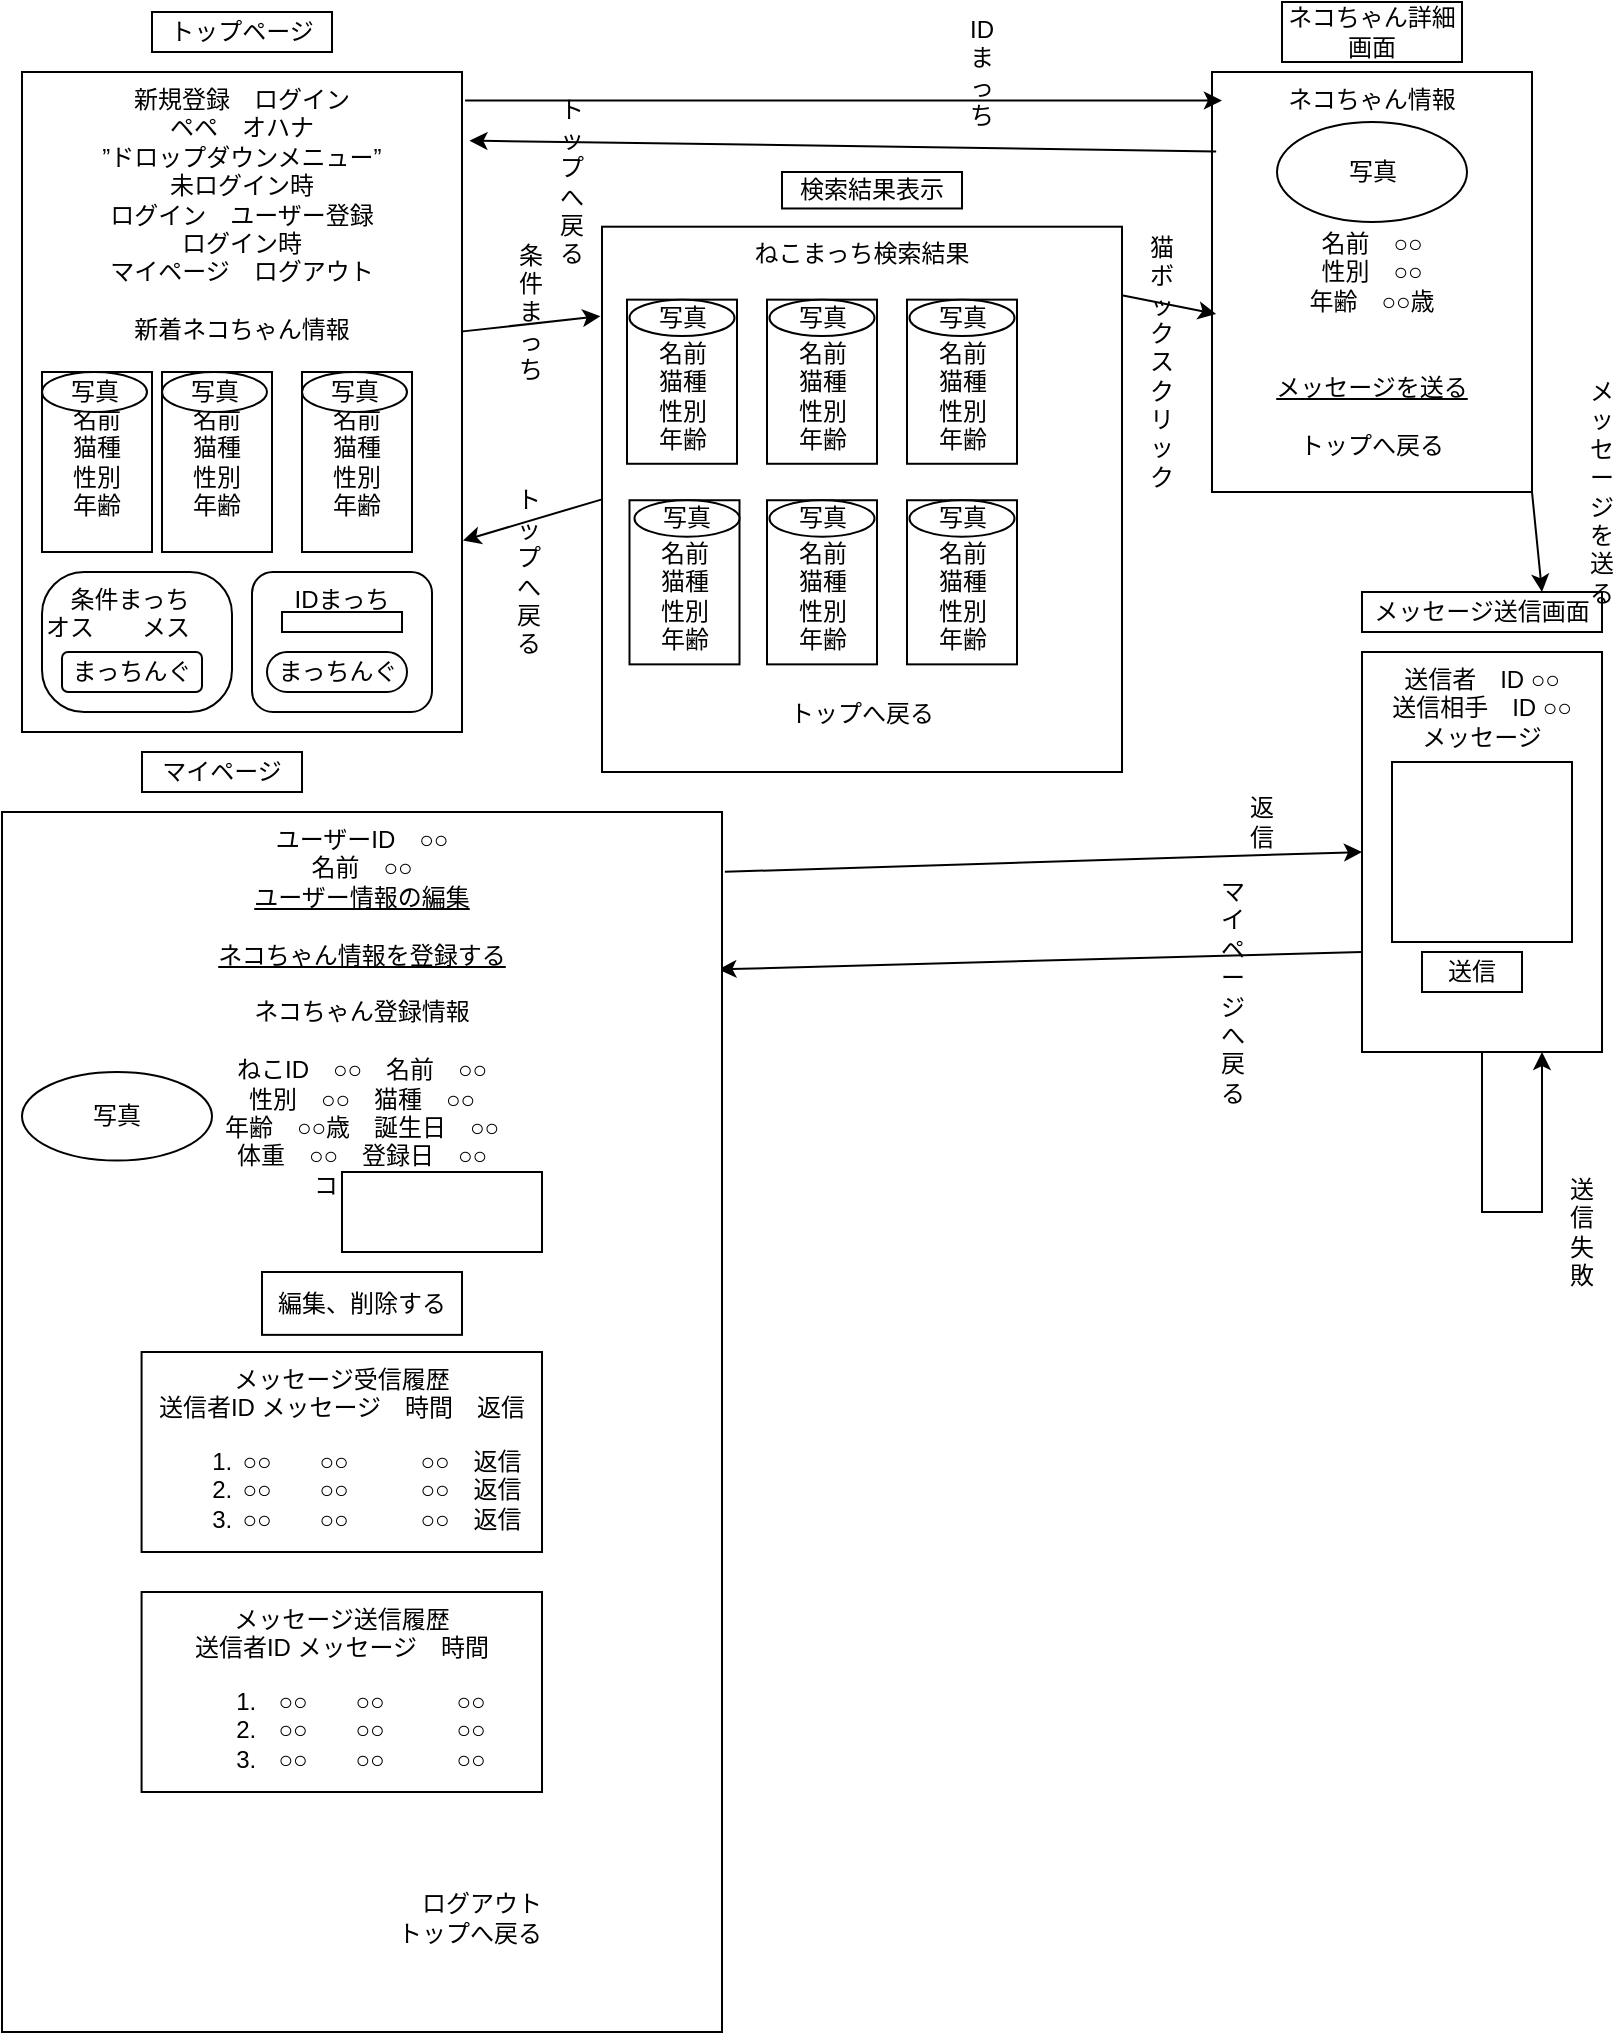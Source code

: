 <mxfile version="22.0.4" type="device">
  <diagram name="ページ1" id="5l7QdveWqn6ocP1i995m">
    <mxGraphModel dx="1032" dy="515" grid="1" gridSize="10" guides="1" tooltips="1" connect="1" arrows="1" fold="1" page="1" pageScale="1" pageWidth="827" pageHeight="1169" math="0" shadow="0">
      <root>
        <mxCell id="0" />
        <mxCell id="1" parent="0" />
        <mxCell id="cRcnCIdVFR8t62NlRf-L-1" value="新規登録　ログイン&lt;br&gt;ペペ　オハナ&lt;br&gt;”ドロップダウンメニュー”&lt;br&gt;未ログイン時&lt;br&gt;ログイン　ユーザー登録&lt;br&gt;ログイン時&lt;br&gt;マイページ　ログアウト&lt;br&gt;&lt;br&gt;新着ネコちゃん情報&lt;br&gt;&lt;br&gt;&lt;br&gt;&lt;br&gt;&lt;br&gt;&lt;br&gt;&lt;br&gt;&lt;br&gt;&lt;br&gt;&lt;br&gt;&lt;br&gt;&lt;br&gt;&lt;br&gt;&lt;br&gt;&lt;br&gt;" style="rounded=0;whiteSpace=wrap;html=1;verticalAlign=top;" parent="1" vertex="1">
          <mxGeometry x="20" y="50" width="220" height="330" as="geometry" />
        </mxCell>
        <mxCell id="cRcnCIdVFR8t62NlRf-L-19" value="トップページ" style="rounded=0;whiteSpace=wrap;html=1;" parent="1" vertex="1">
          <mxGeometry x="85" y="20" width="90" height="20" as="geometry" />
        </mxCell>
        <mxCell id="cRcnCIdVFR8t62NlRf-L-30" value="" style="group" parent="1" vertex="1" connectable="0">
          <mxGeometry x="30" y="200" width="55" height="90" as="geometry" />
        </mxCell>
        <mxCell id="cRcnCIdVFR8t62NlRf-L-28" value="名前&lt;br&gt;猫種&lt;br&gt;性別&lt;br&gt;年齢" style="rounded=0;whiteSpace=wrap;html=1;" parent="cRcnCIdVFR8t62NlRf-L-30" vertex="1">
          <mxGeometry width="55" height="90" as="geometry" />
        </mxCell>
        <mxCell id="cRcnCIdVFR8t62NlRf-L-27" value="写真" style="ellipse;whiteSpace=wrap;html=1;" parent="cRcnCIdVFR8t62NlRf-L-30" vertex="1">
          <mxGeometry width="52.5" height="20" as="geometry" />
        </mxCell>
        <mxCell id="cRcnCIdVFR8t62NlRf-L-86" value="ネコちゃん詳細画面" style="rounded=0;whiteSpace=wrap;html=1;" parent="1" vertex="1">
          <mxGeometry x="650" y="15" width="90" height="30" as="geometry" />
        </mxCell>
        <mxCell id="cRcnCIdVFR8t62NlRf-L-96" value="" style="group" parent="1" vertex="1" connectable="0">
          <mxGeometry x="615" y="50" width="160" height="210" as="geometry" />
        </mxCell>
        <mxCell id="cRcnCIdVFR8t62NlRf-L-9" value="ネコちゃん情報&lt;br&gt;&lt;br&gt;&lt;br&gt;&lt;br&gt;&lt;br&gt;名前　○○&lt;br&gt;性別　○○&lt;br&gt;年齢　○○歳&lt;br&gt;&lt;br&gt;&lt;br&gt;&lt;u&gt;メッセージを送る&lt;/u&gt;&lt;br&gt;&lt;br&gt;トップへ戻る" style="rounded=0;whiteSpace=wrap;html=1;verticalAlign=top;" parent="cRcnCIdVFR8t62NlRf-L-96" vertex="1">
          <mxGeometry width="160" height="210" as="geometry" />
        </mxCell>
        <mxCell id="cRcnCIdVFR8t62NlRf-L-87" value="写真" style="ellipse;whiteSpace=wrap;html=1;" parent="cRcnCIdVFR8t62NlRf-L-96" vertex="1">
          <mxGeometry x="32.5" y="25" width="95" height="50" as="geometry" />
        </mxCell>
        <mxCell id="cRcnCIdVFR8t62NlRf-L-114" value="条件まっち" style="rounded=0;whiteSpace=wrap;html=1;fillColor=none;strokeColor=none;" parent="1" vertex="1">
          <mxGeometry x="262.5" y="160" width="22.5" height="20" as="geometry" />
        </mxCell>
        <mxCell id="cRcnCIdVFR8t62NlRf-L-115" value="トップへ戻る" style="rounded=0;whiteSpace=wrap;html=1;fillColor=none;strokeColor=none;" parent="1" vertex="1">
          <mxGeometry x="261.25" y="290" width="25" height="20" as="geometry" />
        </mxCell>
        <mxCell id="cRcnCIdVFR8t62NlRf-L-117" value="猫ボックスクリック" style="rounded=0;whiteSpace=wrap;html=1;fillColor=none;strokeColor=none;" parent="1" vertex="1">
          <mxGeometry x="580" y="180" width="20" height="30" as="geometry" />
        </mxCell>
        <mxCell id="h3qFTqK-qr5tWKLy94Pv-67" value="" style="group" parent="1" vertex="1" connectable="0">
          <mxGeometry x="690" y="310" width="120" height="230" as="geometry" />
        </mxCell>
        <mxCell id="h3qFTqK-qr5tWKLy94Pv-68" value="メッセージ送信画面" style="rounded=0;whiteSpace=wrap;html=1;" parent="h3qFTqK-qr5tWKLy94Pv-67" vertex="1">
          <mxGeometry width="120" height="20" as="geometry" />
        </mxCell>
        <mxCell id="h3qFTqK-qr5tWKLy94Pv-69" value="" style="group" parent="h3qFTqK-qr5tWKLy94Pv-67" vertex="1" connectable="0">
          <mxGeometry y="30" width="120" height="200" as="geometry" />
        </mxCell>
        <mxCell id="h3qFTqK-qr5tWKLy94Pv-70" value="送信者　ID ○○&lt;br&gt;送信相手　ID ○○&lt;br&gt;メッセージ&lt;br&gt;&lt;br&gt;&lt;br&gt;&lt;br&gt;&lt;br&gt;&lt;br&gt;&lt;br&gt;&lt;br&gt;&lt;br&gt;&lt;br&gt;　　　　" style="rounded=0;whiteSpace=wrap;html=1;verticalAlign=top;" parent="h3qFTqK-qr5tWKLy94Pv-69" vertex="1">
          <mxGeometry width="120" height="200" as="geometry" />
        </mxCell>
        <mxCell id="h3qFTqK-qr5tWKLy94Pv-71" value="" style="rounded=0;whiteSpace=wrap;html=1;" parent="h3qFTqK-qr5tWKLy94Pv-69" vertex="1">
          <mxGeometry x="15" y="55" width="90" height="90" as="geometry" />
        </mxCell>
        <mxCell id="h3qFTqK-qr5tWKLy94Pv-72" value="送信" style="rounded=0;whiteSpace=wrap;html=1;" parent="h3qFTqK-qr5tWKLy94Pv-69" vertex="1">
          <mxGeometry x="30" y="150" width="50" height="20" as="geometry" />
        </mxCell>
        <mxCell id="fOcxW8BvlJguZzoaRflR-26" value="" style="endArrow=classic;html=1;rounded=0;exitX=0.5;exitY=1;exitDx=0;exitDy=0;entryX=0.75;entryY=1;entryDx=0;entryDy=0;" parent="h3qFTqK-qr5tWKLy94Pv-69" source="h3qFTqK-qr5tWKLy94Pv-70" target="h3qFTqK-qr5tWKLy94Pv-70" edge="1">
          <mxGeometry width="50" height="50" relative="1" as="geometry">
            <mxPoint x="-300" y="180" as="sourcePoint" />
            <mxPoint x="120" y="310" as="targetPoint" />
            <Array as="points">
              <mxPoint x="60" y="280" />
              <mxPoint x="90" y="280" />
            </Array>
          </mxGeometry>
        </mxCell>
        <mxCell id="h3qFTqK-qr5tWKLy94Pv-74" value="" style="endArrow=classic;html=1;rounded=0;exitX=1.002;exitY=0.393;exitDx=0;exitDy=0;entryX=-0.003;entryY=0.164;entryDx=0;entryDy=0;entryPerimeter=0;exitPerimeter=0;" parent="1" source="cRcnCIdVFR8t62NlRf-L-1" target="cRcnCIdVFR8t62NlRf-L-4" edge="1">
          <mxGeometry width="50" height="50" relative="1" as="geometry">
            <mxPoint x="390" y="310" as="sourcePoint" />
            <mxPoint x="440" y="260" as="targetPoint" />
          </mxGeometry>
        </mxCell>
        <mxCell id="h3qFTqK-qr5tWKLy94Pv-75" value="" style="endArrow=classic;html=1;rounded=0;exitX=0;exitY=0.5;exitDx=0;exitDy=0;entryX=1.002;entryY=0.71;entryDx=0;entryDy=0;entryPerimeter=0;" parent="1" source="cRcnCIdVFR8t62NlRf-L-4" target="cRcnCIdVFR8t62NlRf-L-1" edge="1">
          <mxGeometry width="50" height="50" relative="1" as="geometry">
            <mxPoint x="390" y="310" as="sourcePoint" />
            <mxPoint x="440" y="260" as="targetPoint" />
          </mxGeometry>
        </mxCell>
        <mxCell id="h3qFTqK-qr5tWKLy94Pv-76" value="" style="endArrow=classic;html=1;rounded=0;entryX=0.013;entryY=0.576;entryDx=0;entryDy=0;exitX=1.002;exitY=0.126;exitDx=0;exitDy=0;exitPerimeter=0;entryPerimeter=0;" parent="1" source="cRcnCIdVFR8t62NlRf-L-4" target="cRcnCIdVFR8t62NlRf-L-9" edge="1">
          <mxGeometry width="50" height="50" relative="1" as="geometry">
            <mxPoint x="390" y="310" as="sourcePoint" />
            <mxPoint x="440" y="260" as="targetPoint" />
          </mxGeometry>
        </mxCell>
        <mxCell id="h3qFTqK-qr5tWKLy94Pv-77" value="" style="endArrow=classic;html=1;rounded=0;entryX=0.75;entryY=0;entryDx=0;entryDy=0;exitX=1;exitY=1;exitDx=0;exitDy=0;" parent="1" source="cRcnCIdVFR8t62NlRf-L-9" target="h3qFTqK-qr5tWKLy94Pv-68" edge="1">
          <mxGeometry width="50" height="50" relative="1" as="geometry">
            <mxPoint x="390" y="310" as="sourcePoint" />
            <mxPoint x="440" y="260" as="targetPoint" />
          </mxGeometry>
        </mxCell>
        <mxCell id="h3qFTqK-qr5tWKLy94Pv-84" value="メッセージを送る" style="rounded=0;whiteSpace=wrap;html=1;fillColor=none;strokeColor=none;" parent="1" vertex="1">
          <mxGeometry x="800" y="250" width="20" height="20" as="geometry" />
        </mxCell>
        <mxCell id="fOcxW8BvlJguZzoaRflR-25" value="送信失敗" style="rounded=0;whiteSpace=wrap;html=1;fillColor=none;strokeColor=none;" parent="1" vertex="1">
          <mxGeometry x="790" y="600" width="20" height="60" as="geometry" />
        </mxCell>
        <mxCell id="fOcxW8BvlJguZzoaRflR-29" value="マイページへ戻る" style="rounded=0;whiteSpace=wrap;html=1;fillColor=none;strokeColor=none;" parent="1" vertex="1">
          <mxGeometry x="615" y="500" width="21" height="20" as="geometry" />
        </mxCell>
        <mxCell id="zVE_Q1ZN4g6iV3RGSjRF-2" value="返信" style="rounded=0;whiteSpace=wrap;html=1;fillColor=none;strokeColor=none;" parent="1" vertex="1">
          <mxGeometry x="630" y="410" width="20" height="30" as="geometry" />
        </mxCell>
        <mxCell id="jSzBiXBmxl61vjkKrHTs-9" value="" style="endArrow=classic;html=1;rounded=0;entryX=0;entryY=0.5;entryDx=0;entryDy=0;exitX=1.004;exitY=0.049;exitDx=0;exitDy=0;exitPerimeter=0;" edge="1" parent="1" source="h3qFTqK-qr5tWKLy94Pv-90" target="h3qFTqK-qr5tWKLy94Pv-70">
          <mxGeometry width="50" height="50" relative="1" as="geometry">
            <mxPoint x="390" y="680" as="sourcePoint" />
            <mxPoint x="440" y="630" as="targetPoint" />
          </mxGeometry>
        </mxCell>
        <mxCell id="jSzBiXBmxl61vjkKrHTs-10" value="" style="endArrow=classic;html=1;rounded=0;exitX=0;exitY=0.75;exitDx=0;exitDy=0;entryX=0.995;entryY=0.129;entryDx=0;entryDy=0;entryPerimeter=0;" edge="1" parent="1" source="h3qFTqK-qr5tWKLy94Pv-70" target="h3qFTqK-qr5tWKLy94Pv-90">
          <mxGeometry width="50" height="50" relative="1" as="geometry">
            <mxPoint x="390" y="680" as="sourcePoint" />
            <mxPoint x="560" y="520" as="targetPoint" />
          </mxGeometry>
        </mxCell>
        <mxCell id="jSzBiXBmxl61vjkKrHTs-12" value="" style="group" vertex="1" connectable="0" parent="1">
          <mxGeometry x="90" y="200" width="55" height="90" as="geometry" />
        </mxCell>
        <mxCell id="jSzBiXBmxl61vjkKrHTs-13" value="名前&lt;br&gt;猫種&lt;br&gt;性別&lt;br&gt;年齢" style="rounded=0;whiteSpace=wrap;html=1;" vertex="1" parent="jSzBiXBmxl61vjkKrHTs-12">
          <mxGeometry width="55" height="90" as="geometry" />
        </mxCell>
        <mxCell id="jSzBiXBmxl61vjkKrHTs-14" value="写真" style="ellipse;whiteSpace=wrap;html=1;" vertex="1" parent="jSzBiXBmxl61vjkKrHTs-12">
          <mxGeometry width="52.5" height="20" as="geometry" />
        </mxCell>
        <mxCell id="jSzBiXBmxl61vjkKrHTs-19" value="" style="group" vertex="1" connectable="0" parent="1">
          <mxGeometry x="160" y="200" width="55" height="90" as="geometry" />
        </mxCell>
        <mxCell id="jSzBiXBmxl61vjkKrHTs-20" value="名前&lt;br&gt;猫種&lt;br&gt;性別&lt;br&gt;年齢" style="rounded=0;whiteSpace=wrap;html=1;" vertex="1" parent="jSzBiXBmxl61vjkKrHTs-19">
          <mxGeometry width="55" height="90" as="geometry" />
        </mxCell>
        <mxCell id="jSzBiXBmxl61vjkKrHTs-21" value="写真" style="ellipse;whiteSpace=wrap;html=1;" vertex="1" parent="jSzBiXBmxl61vjkKrHTs-19">
          <mxGeometry width="52.5" height="20" as="geometry" />
        </mxCell>
        <mxCell id="jSzBiXBmxl61vjkKrHTs-22" value="" style="group" vertex="1" connectable="0" parent="1">
          <mxGeometry x="30" y="300" width="95" height="70" as="geometry" />
        </mxCell>
        <mxCell id="cRcnCIdVFR8t62NlRf-L-25" value="&lt;div style=&quot;text-align: center;&quot;&gt;&lt;span style=&quot;background-color: initial;&quot;&gt;条件まっち　&lt;/span&gt;&lt;/div&gt;オス　　メス　" style="rounded=1;whiteSpace=wrap;html=1;verticalAlign=top;align=left;arcSize=30;" parent="jSzBiXBmxl61vjkKrHTs-22" vertex="1">
          <mxGeometry width="95" height="70" as="geometry" />
        </mxCell>
        <mxCell id="jSzBiXBmxl61vjkKrHTs-3" value="まっちんぐ" style="rounded=1;whiteSpace=wrap;html=1;" vertex="1" parent="jSzBiXBmxl61vjkKrHTs-22">
          <mxGeometry x="10" y="40" width="70" height="20" as="geometry" />
        </mxCell>
        <mxCell id="jSzBiXBmxl61vjkKrHTs-1" value="IDまっち&lt;br&gt;" style="rounded=1;whiteSpace=wrap;html=1;verticalAlign=top;" vertex="1" parent="1">
          <mxGeometry x="135" y="300" width="90" height="70" as="geometry" />
        </mxCell>
        <mxCell id="jSzBiXBmxl61vjkKrHTs-5" value="" style="rounded=0;whiteSpace=wrap;html=1;" vertex="1" parent="1">
          <mxGeometry x="150" y="320" width="60" height="10" as="geometry" />
        </mxCell>
        <mxCell id="jSzBiXBmxl61vjkKrHTs-4" value="まっちんぐ" style="rounded=1;whiteSpace=wrap;html=1;arcSize=50;" vertex="1" parent="1">
          <mxGeometry x="142.5" y="340" width="70" height="20" as="geometry" />
        </mxCell>
        <mxCell id="h3qFTqK-qr5tWKLy94Pv-87" value="" style="group" parent="1" vertex="1" connectable="0">
          <mxGeometry x="10" y="390" width="360" height="640" as="geometry" />
        </mxCell>
        <mxCell id="h3qFTqK-qr5tWKLy94Pv-88" value="マイページ" style="rounded=0;whiteSpace=wrap;html=1;" parent="h3qFTqK-qr5tWKLy94Pv-87" vertex="1">
          <mxGeometry x="70" width="80" height="20" as="geometry" />
        </mxCell>
        <mxCell id="h3qFTqK-qr5tWKLy94Pv-89" value="" style="group" parent="h3qFTqK-qr5tWKLy94Pv-87" vertex="1" connectable="0">
          <mxGeometry y="30" width="360" height="610" as="geometry" />
        </mxCell>
        <mxCell id="h3qFTqK-qr5tWKLy94Pv-90" value="ユーザーID　○○&lt;br&gt;名前　○○&lt;br&gt;&lt;u&gt;ユーザー情報の編集&lt;/u&gt;&lt;br&gt;&lt;br&gt;&lt;u&gt;ネコちゃん情報を登録する&lt;br&gt;&lt;/u&gt;&lt;br&gt;ネコちゃん登録情報&lt;br&gt;&lt;br&gt;ねこID　○○　名前　○○&lt;br&gt;性別　○○　猫種　○○&lt;br&gt;年齢　○○歳　誕生日　○○&lt;br&gt;体重　○○　登録日　○○&lt;br&gt;コメント　　　　　　　&lt;br&gt;&lt;br&gt;&lt;br&gt;&lt;br&gt;&lt;span style=&quot;text-align: right; background-color: initial;&quot;&gt;&lt;br&gt;&lt;br&gt;&lt;br&gt;&lt;br&gt;&lt;br&gt;&lt;br&gt;&lt;br&gt;&lt;br&gt;&lt;br&gt;&lt;br&gt;&lt;br&gt;&lt;br&gt;&lt;br&gt;&lt;br&gt;&lt;br&gt;&lt;br&gt;&lt;br&gt;&lt;br&gt;&lt;br&gt;&lt;br&gt;&lt;br&gt;　　　　　　　　　　ログアウト&lt;/span&gt;&lt;br&gt;&lt;div style=&quot;text-align: right;&quot;&gt;トップへ戻る&lt;/div&gt;" style="rounded=0;whiteSpace=wrap;html=1;verticalAlign=top;" parent="h3qFTqK-qr5tWKLy94Pv-89" vertex="1">
          <mxGeometry width="360" height="610" as="geometry" />
        </mxCell>
        <mxCell id="h3qFTqK-qr5tWKLy94Pv-91" value="写真" style="ellipse;whiteSpace=wrap;html=1;" parent="h3qFTqK-qr5tWKLy94Pv-89" vertex="1">
          <mxGeometry x="10" y="130" width="95" height="44.29" as="geometry" />
        </mxCell>
        <mxCell id="h3qFTqK-qr5tWKLy94Pv-92" value="" style="rounded=0;whiteSpace=wrap;html=1;" parent="h3qFTqK-qr5tWKLy94Pv-89" vertex="1">
          <mxGeometry x="170" y="180" width="100" height="40" as="geometry" />
        </mxCell>
        <mxCell id="h3qFTqK-qr5tWKLy94Pv-93" value="編集、削除する" style="rounded=0;whiteSpace=wrap;html=1;" parent="h3qFTqK-qr5tWKLy94Pv-89" vertex="1">
          <mxGeometry x="130" y="230" width="100" height="31.43" as="geometry" />
        </mxCell>
        <mxCell id="h3qFTqK-qr5tWKLy94Pv-95" value="メッセージ受信履歴&lt;br&gt;&lt;span style=&quot;background-color: initial;&quot;&gt;送信者ID メッセージ　時間　返信&lt;br&gt;&lt;ol&gt;&lt;li&gt;&lt;span style=&quot;background-color: initial;&quot;&gt;○○　　○○　　　○○　返信&lt;/span&gt;&lt;/li&gt;&lt;li style=&quot;border-color: var(--border-color);&quot;&gt;○○　　○○　　　○○　返信&lt;/li&gt;&lt;li style=&quot;border-color: var(--border-color);&quot;&gt;○○　　○○　　　○○　返信&lt;/li&gt;&lt;/ol&gt;&lt;/span&gt;&lt;div style=&quot;text-align: justify;&quot;&gt;&lt;/div&gt;" style="rounded=0;whiteSpace=wrap;html=1;verticalAlign=top;" parent="h3qFTqK-qr5tWKLy94Pv-89" vertex="1">
          <mxGeometry x="69.79" y="270" width="200.21" height="100" as="geometry" />
        </mxCell>
        <mxCell id="h3qFTqK-qr5tWKLy94Pv-96" value="メッセージ送信履歴&lt;br&gt;&lt;span style=&quot;background-color: initial;&quot;&gt;送信者ID メッセージ　時間　&lt;br&gt;&lt;ol&gt;&lt;li&gt;&lt;span style=&quot;background-color: initial;&quot;&gt;○○　　○○　　　○○　&lt;/span&gt;&lt;/li&gt;&lt;li style=&quot;border-color: var(--border-color);&quot;&gt;○○　　○○　　　○○　&lt;/li&gt;&lt;li style=&quot;border-color: var(--border-color);&quot;&gt;○○　　○○　　　○○　&lt;/li&gt;&lt;/ol&gt;&lt;/span&gt;&lt;div style=&quot;text-align: justify;&quot;&gt;&lt;/div&gt;" style="rounded=0;whiteSpace=wrap;html=1;verticalAlign=top;" parent="h3qFTqK-qr5tWKLy94Pv-89" vertex="1">
          <mxGeometry x="69.79" y="390" width="200.21" height="100" as="geometry" />
        </mxCell>
        <mxCell id="cRcnCIdVFR8t62NlRf-L-83" value="絞り込み検索" style="rounded=0;whiteSpace=wrap;html=1;" parent="1" vertex="1">
          <mxGeometry x="390" y="320" width="80" height="20" as="geometry" />
        </mxCell>
        <mxCell id="jSzBiXBmxl61vjkKrHTs-25" value="" style="group" vertex="1" connectable="0" parent="1">
          <mxGeometry x="310" y="100" width="260" height="330" as="geometry" />
        </mxCell>
        <mxCell id="cRcnCIdVFR8t62NlRf-L-4" value="ねこまっち検索結果&lt;br&gt;&lt;br&gt;&lt;br&gt;&lt;br&gt;&lt;br&gt;&lt;br&gt;&lt;br&gt;&lt;br&gt;&lt;br&gt;&lt;br&gt;&lt;br&gt;&lt;br&gt;&lt;br&gt;&lt;br&gt;&lt;br&gt;&lt;br&gt;トップへ戻る" style="rounded=0;whiteSpace=wrap;html=1;verticalAlign=top;" parent="jSzBiXBmxl61vjkKrHTs-25" vertex="1">
          <mxGeometry y="27.35" width="260" height="272.65" as="geometry" />
        </mxCell>
        <mxCell id="cRcnCIdVFR8t62NlRf-L-46" value="" style="group" parent="jSzBiXBmxl61vjkKrHTs-25" vertex="1" connectable="0">
          <mxGeometry x="12.5" y="63.824" width="55" height="118.529" as="geometry" />
        </mxCell>
        <mxCell id="cRcnCIdVFR8t62NlRf-L-47" value="&lt;br&gt;名前&lt;br&gt;猫種&lt;br&gt;性別&lt;br&gt;年齢" style="rounded=0;whiteSpace=wrap;html=1;" parent="cRcnCIdVFR8t62NlRf-L-46" vertex="1">
          <mxGeometry width="55" height="82.059" as="geometry" />
        </mxCell>
        <mxCell id="cRcnCIdVFR8t62NlRf-L-48" value="写真" style="ellipse;whiteSpace=wrap;html=1;" parent="cRcnCIdVFR8t62NlRf-L-46" vertex="1">
          <mxGeometry x="1.25" width="52.5" height="18.235" as="geometry" />
        </mxCell>
        <mxCell id="cRcnCIdVFR8t62NlRf-L-50" value="" style="group" parent="jSzBiXBmxl61vjkKrHTs-25" vertex="1" connectable="0">
          <mxGeometry x="152.5" y="63.824" width="55" height="82.059" as="geometry" />
        </mxCell>
        <mxCell id="cRcnCIdVFR8t62NlRf-L-51" value="&lt;br&gt;名前&lt;br&gt;猫種&lt;br&gt;性別&lt;br&gt;年齢" style="rounded=0;whiteSpace=wrap;html=1;" parent="cRcnCIdVFR8t62NlRf-L-50" vertex="1">
          <mxGeometry width="55" height="82.059" as="geometry" />
        </mxCell>
        <mxCell id="cRcnCIdVFR8t62NlRf-L-52" value="写真" style="ellipse;whiteSpace=wrap;html=1;" parent="cRcnCIdVFR8t62NlRf-L-50" vertex="1">
          <mxGeometry x="1.25" width="52.5" height="18.235" as="geometry" />
        </mxCell>
        <mxCell id="cRcnCIdVFR8t62NlRf-L-53" value="" style="group" parent="jSzBiXBmxl61vjkKrHTs-25" vertex="1" connectable="0">
          <mxGeometry x="82.5" y="63.824" width="55" height="82.059" as="geometry" />
        </mxCell>
        <mxCell id="cRcnCIdVFR8t62NlRf-L-54" value="&lt;br&gt;名前&lt;br&gt;猫種&lt;br&gt;性別&lt;br&gt;年齢" style="rounded=0;whiteSpace=wrap;html=1;" parent="cRcnCIdVFR8t62NlRf-L-53" vertex="1">
          <mxGeometry width="55" height="82.059" as="geometry" />
        </mxCell>
        <mxCell id="cRcnCIdVFR8t62NlRf-L-55" value="写真" style="ellipse;whiteSpace=wrap;html=1;" parent="cRcnCIdVFR8t62NlRf-L-53" vertex="1">
          <mxGeometry x="1.25" width="52.5" height="18.235" as="geometry" />
        </mxCell>
        <mxCell id="cRcnCIdVFR8t62NlRf-L-56" value="" style="group" parent="jSzBiXBmxl61vjkKrHTs-25" vertex="1" connectable="0">
          <mxGeometry x="13.75" y="164.118" width="55" height="82.059" as="geometry" />
        </mxCell>
        <mxCell id="cRcnCIdVFR8t62NlRf-L-57" value="&lt;br&gt;名前&lt;br&gt;猫種&lt;br&gt;性別&lt;br&gt;年齢" style="rounded=0;whiteSpace=wrap;html=1;" parent="cRcnCIdVFR8t62NlRf-L-56" vertex="1">
          <mxGeometry width="55" height="82.059" as="geometry" />
        </mxCell>
        <mxCell id="cRcnCIdVFR8t62NlRf-L-58" value="写真" style="ellipse;whiteSpace=wrap;html=1;" parent="cRcnCIdVFR8t62NlRf-L-56" vertex="1">
          <mxGeometry x="2.5" width="52.5" height="18.235" as="geometry" />
        </mxCell>
        <mxCell id="cRcnCIdVFR8t62NlRf-L-69" value="" style="group" parent="jSzBiXBmxl61vjkKrHTs-25" vertex="1" connectable="0">
          <mxGeometry x="82.5" y="164.118" width="55" height="82.059" as="geometry" />
        </mxCell>
        <mxCell id="cRcnCIdVFR8t62NlRf-L-70" value="&lt;br&gt;名前&lt;br&gt;猫種&lt;br&gt;性別&lt;br&gt;年齢" style="rounded=0;whiteSpace=wrap;html=1;" parent="cRcnCIdVFR8t62NlRf-L-69" vertex="1">
          <mxGeometry width="55" height="82.059" as="geometry" />
        </mxCell>
        <mxCell id="cRcnCIdVFR8t62NlRf-L-71" value="写真" style="ellipse;whiteSpace=wrap;html=1;" parent="cRcnCIdVFR8t62NlRf-L-69" vertex="1">
          <mxGeometry x="1.25" width="52.5" height="18.235" as="geometry" />
        </mxCell>
        <mxCell id="cRcnCIdVFR8t62NlRf-L-72" value="" style="group" parent="jSzBiXBmxl61vjkKrHTs-25" vertex="1" connectable="0">
          <mxGeometry x="152.5" y="164.118" width="55" height="82.059" as="geometry" />
        </mxCell>
        <mxCell id="cRcnCIdVFR8t62NlRf-L-73" value="&lt;br&gt;名前&lt;br&gt;猫種&lt;br&gt;性別&lt;br&gt;年齢" style="rounded=0;whiteSpace=wrap;html=1;" parent="cRcnCIdVFR8t62NlRf-L-72" vertex="1">
          <mxGeometry width="55" height="82.059" as="geometry" />
        </mxCell>
        <mxCell id="cRcnCIdVFR8t62NlRf-L-74" value="写真" style="ellipse;whiteSpace=wrap;html=1;" parent="cRcnCIdVFR8t62NlRf-L-72" vertex="1">
          <mxGeometry x="1.25" width="52.5" height="18.235" as="geometry" />
        </mxCell>
        <mxCell id="cRcnCIdVFR8t62NlRf-L-24" value="検索結果表示" style="rounded=0;whiteSpace=wrap;html=1;" parent="jSzBiXBmxl61vjkKrHTs-25" vertex="1">
          <mxGeometry x="90" width="90" height="18.235" as="geometry" />
        </mxCell>
        <mxCell id="jSzBiXBmxl61vjkKrHTs-28" value="" style="endArrow=classic;html=1;rounded=0;exitX=1.007;exitY=0.043;exitDx=0;exitDy=0;exitPerimeter=0;entryX=0.031;entryY=0.068;entryDx=0;entryDy=0;entryPerimeter=0;" edge="1" parent="1" source="cRcnCIdVFR8t62NlRf-L-1" target="cRcnCIdVFR8t62NlRf-L-9">
          <mxGeometry width="50" height="50" relative="1" as="geometry">
            <mxPoint x="390" y="230" as="sourcePoint" />
            <mxPoint x="440" y="180" as="targetPoint" />
          </mxGeometry>
        </mxCell>
        <mxCell id="jSzBiXBmxl61vjkKrHTs-29" value="" style="endArrow=classic;html=1;rounded=0;entryX=1.017;entryY=0.104;entryDx=0;entryDy=0;entryPerimeter=0;exitX=0.013;exitY=0.189;exitDx=0;exitDy=0;exitPerimeter=0;" edge="1" parent="1" source="cRcnCIdVFR8t62NlRf-L-9" target="cRcnCIdVFR8t62NlRf-L-1">
          <mxGeometry width="50" height="50" relative="1" as="geometry">
            <mxPoint x="390" y="230" as="sourcePoint" />
            <mxPoint x="440" y="180" as="targetPoint" />
          </mxGeometry>
        </mxCell>
        <mxCell id="jSzBiXBmxl61vjkKrHTs-30" value="IDまっち" style="rounded=0;whiteSpace=wrap;html=1;strokeColor=none;fillColor=none;" vertex="1" parent="1">
          <mxGeometry x="490" y="40" width="20" height="20" as="geometry" />
        </mxCell>
        <mxCell id="jSzBiXBmxl61vjkKrHTs-31" value="トップへ戻る" style="rounded=0;whiteSpace=wrap;html=1;fillColor=none;strokeColor=none;" vertex="1" parent="1">
          <mxGeometry x="285" y="90" width="20" height="30" as="geometry" />
        </mxCell>
      </root>
    </mxGraphModel>
  </diagram>
</mxfile>
